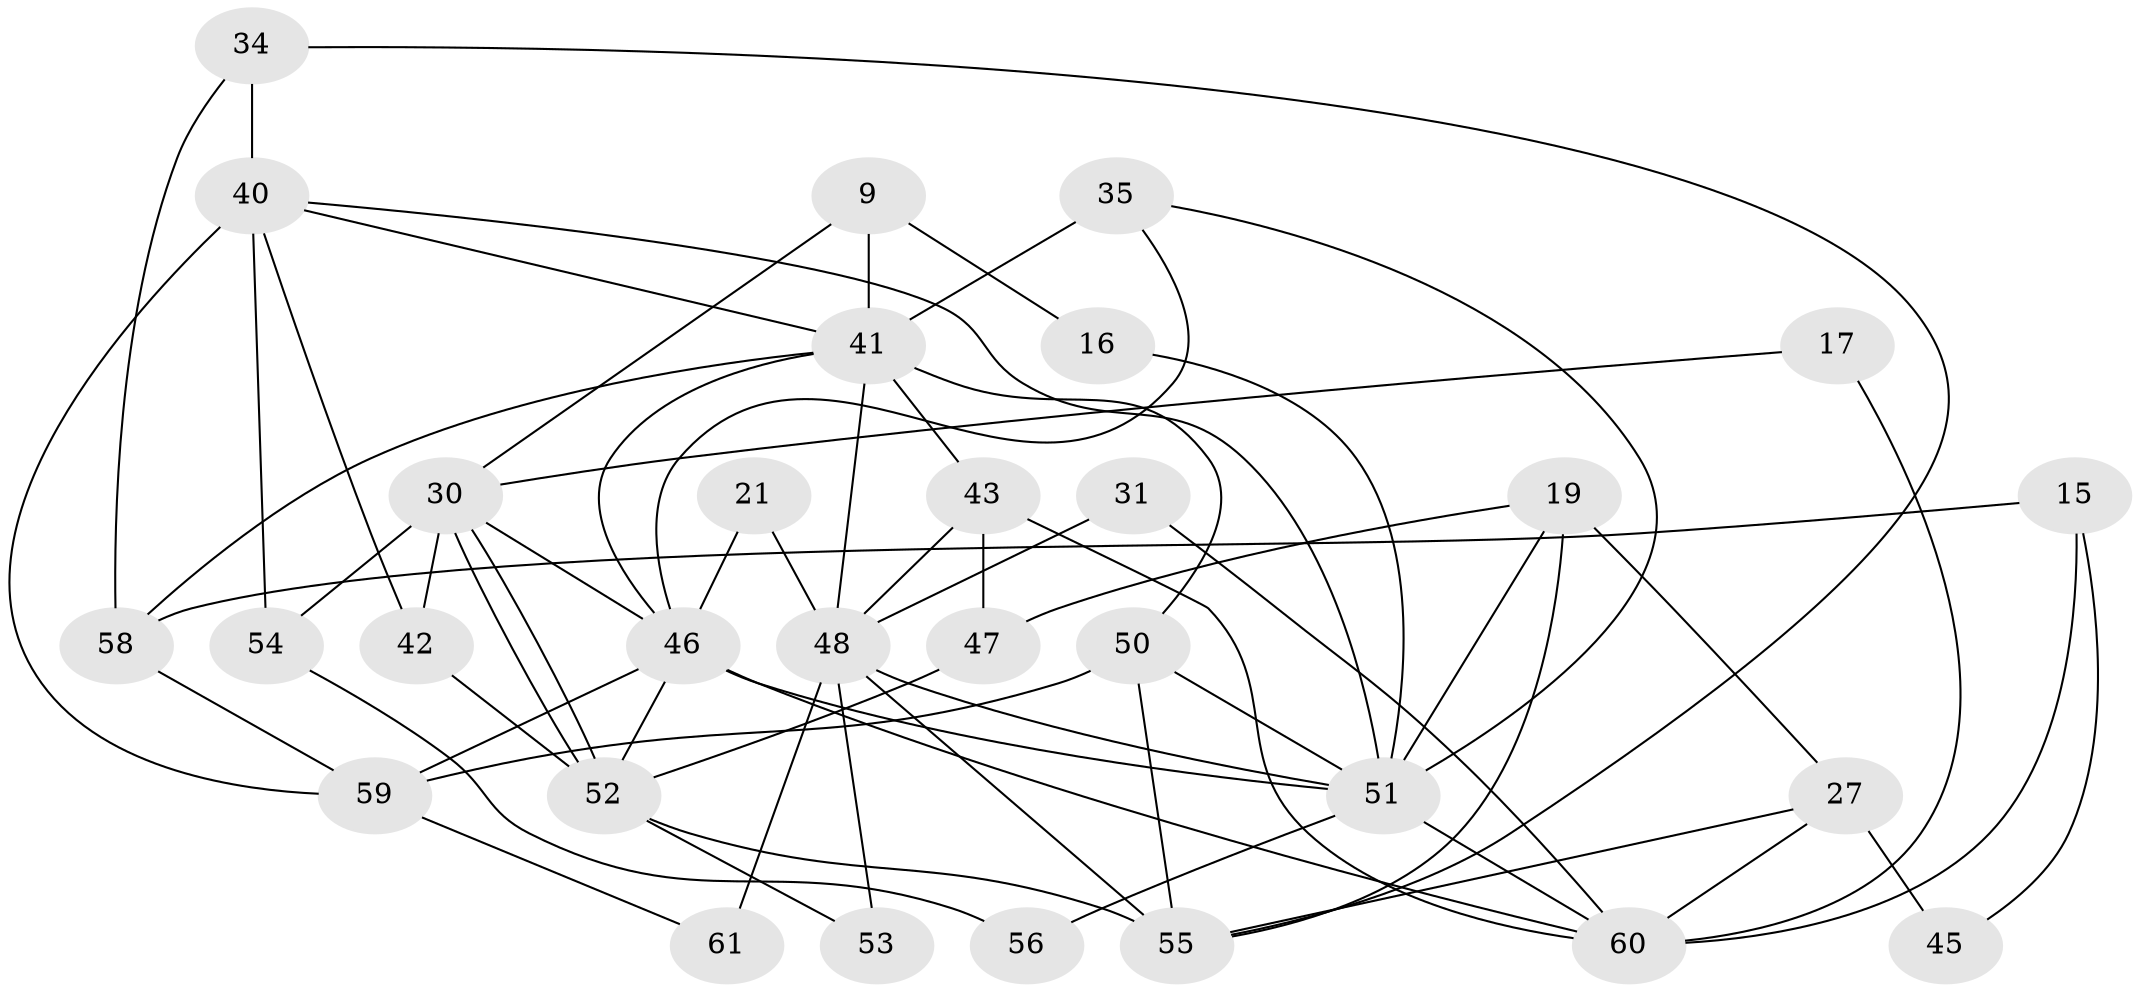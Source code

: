 // original degree distribution, {3: 0.2786885245901639, 2: 0.14754098360655737, 5: 0.19672131147540983, 4: 0.26229508196721313, 6: 0.04918032786885246, 10: 0.01639344262295082, 7: 0.03278688524590164, 9: 0.01639344262295082}
// Generated by graph-tools (version 1.1) at 2025/50/03/09/25 04:50:26]
// undirected, 30 vertices, 64 edges
graph export_dot {
graph [start="1"]
  node [color=gray90,style=filled];
  9 [super="+2"];
  15;
  16;
  17;
  19;
  21;
  27 [super="+20"];
  30;
  31;
  34;
  35 [super="+4"];
  40 [super="+7"];
  41 [super="+3+22+25"];
  42;
  43 [super="+11"];
  45;
  46 [super="+8+36"];
  47 [super="+12"];
  48 [super="+44+29"];
  50 [super="+39"];
  51 [super="+26+33"];
  52 [super="+49"];
  53;
  54;
  55 [super="+18+38"];
  56;
  58 [super="+6"];
  59 [super="+37"];
  60 [super="+57"];
  61 [super="+23"];
  9 -- 30;
  9 -- 41 [weight=2];
  9 -- 16;
  15 -- 58 [weight=2];
  15 -- 45;
  15 -- 60;
  16 -- 51;
  17 -- 60;
  17 -- 30;
  19 -- 47;
  19 -- 51 [weight=2];
  19 -- 27;
  19 -- 55 [weight=2];
  21 -- 46;
  21 -- 48;
  27 -- 45;
  27 -- 60 [weight=2];
  27 -- 55;
  30 -- 52;
  30 -- 52;
  30 -- 42;
  30 -- 46 [weight=3];
  30 -- 54;
  31 -- 60;
  31 -- 48;
  34 -- 40;
  34 -- 58;
  34 -- 55;
  35 -- 41 [weight=3];
  35 -- 51 [weight=2];
  35 -- 46;
  40 -- 59 [weight=2];
  40 -- 42;
  40 -- 54;
  40 -- 41;
  40 -- 51;
  41 -- 50 [weight=2];
  41 -- 58 [weight=2];
  41 -- 43 [weight=2];
  41 -- 48 [weight=4];
  41 -- 46;
  42 -- 52;
  43 -- 60 [weight=2];
  43 -- 47;
  43 -- 48;
  46 -- 60 [weight=2];
  46 -- 59 [weight=2];
  46 -- 51;
  46 -- 52;
  47 -- 52;
  48 -- 53 [weight=2];
  48 -- 61 [weight=2];
  48 -- 51;
  48 -- 55 [weight=2];
  50 -- 55;
  50 -- 59;
  50 -- 51 [weight=2];
  51 -- 60;
  51 -- 56;
  52 -- 55 [weight=2];
  52 -- 53;
  54 -- 56;
  58 -- 59;
  59 -- 61;
}
